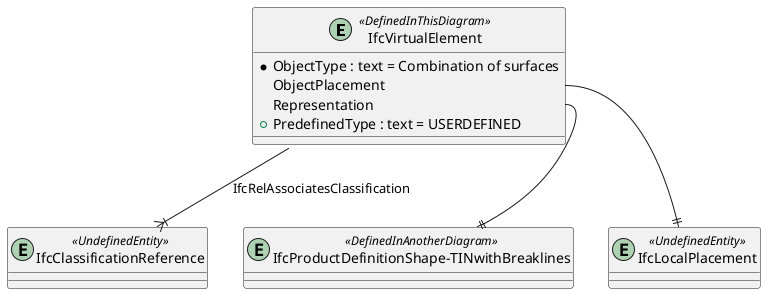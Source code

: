 @startuml 


entity IfcVirtualElement <<DefinedInThisDiagram>>
{
  *ObjectType : text = Combination of surfaces
  ObjectPlacement
  Representation
  +PredefinedType : text = USERDEFINED
}

entity IfcClassificationReference <<UndefinedEntity>> 


IfcVirtualElement --|{ IfcClassificationReference : IfcRelAssociatesClassification

entity "IfcProductDefinitionShape-TINwithBreaklines" <<DefinedInAnotherDiagram>>

IfcVirtualElement::Representation --|| "IfcProductDefinitionShape-TINwithBreaklines"

entity IfcLocalPlacement <<UndefinedEntity>>
IfcVirtualElement::ObjectPlacement --|| IfcLocalPlacement

@enduml
